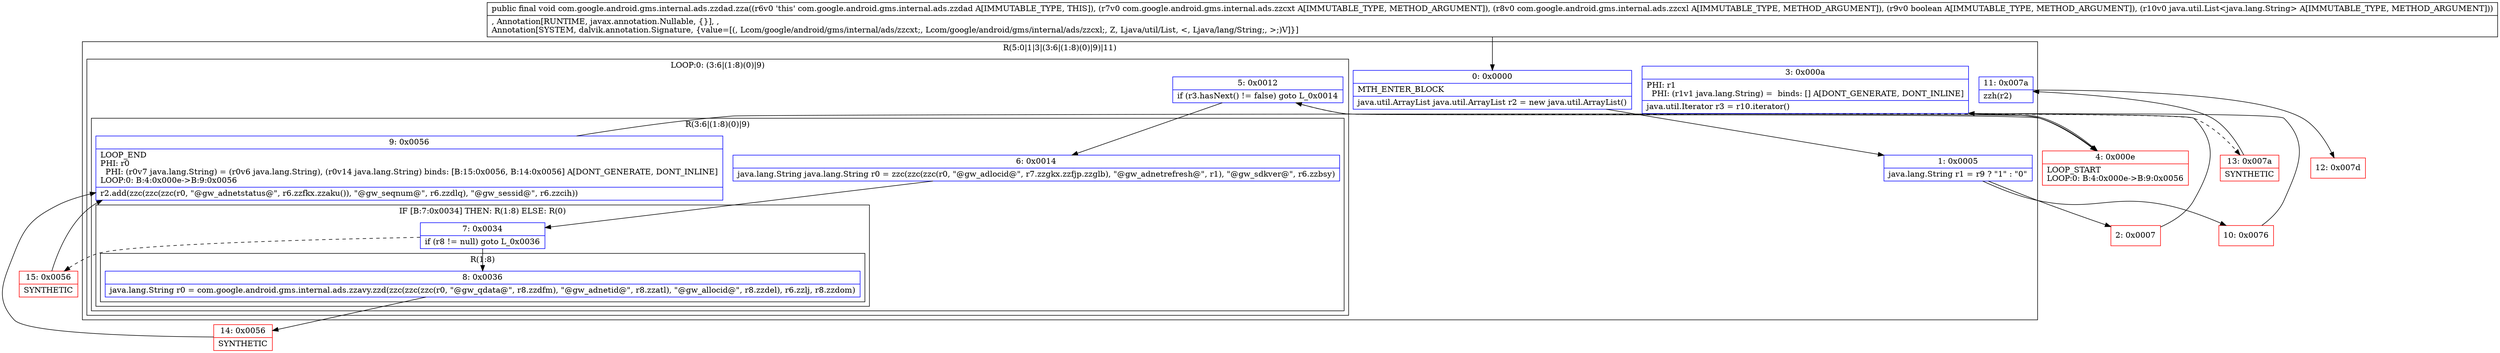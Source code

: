 digraph "CFG forcom.google.android.gms.internal.ads.zzdad.zza(Lcom\/google\/android\/gms\/internal\/ads\/zzcxt;Lcom\/google\/android\/gms\/internal\/ads\/zzcxl;ZLjava\/util\/List;)V" {
subgraph cluster_Region_186474038 {
label = "R(5:0|1|3|(3:6|(1:8)(0)|9)|11)";
node [shape=record,color=blue];
Node_0 [shape=record,label="{0\:\ 0x0000|MTH_ENTER_BLOCK\l|java.util.ArrayList java.util.ArrayList r2 = new java.util.ArrayList()\l}"];
Node_1 [shape=record,label="{1\:\ 0x0005|java.lang.String r1 = r9 ? \"1\" : \"0\"\l}"];
Node_3 [shape=record,label="{3\:\ 0x000a|PHI: r1 \l  PHI: (r1v1 java.lang.String) =  binds: [] A[DONT_GENERATE, DONT_INLINE]\l|java.util.Iterator r3 = r10.iterator()\l}"];
subgraph cluster_LoopRegion_1618464392 {
label = "LOOP:0: (3:6|(1:8)(0)|9)";
node [shape=record,color=blue];
Node_5 [shape=record,label="{5\:\ 0x0012|if (r3.hasNext() != false) goto L_0x0014\l}"];
subgraph cluster_Region_8624132 {
label = "R(3:6|(1:8)(0)|9)";
node [shape=record,color=blue];
Node_6 [shape=record,label="{6\:\ 0x0014|java.lang.String java.lang.String r0 = zzc(zzc(zzc(r0, \"@gw_adlocid@\", r7.zzgkx.zzfjp.zzglb), \"@gw_adnetrefresh@\", r1), \"@gw_sdkver@\", r6.zzbsy)\l}"];
subgraph cluster_IfRegion_188549743 {
label = "IF [B:7:0x0034] THEN: R(1:8) ELSE: R(0)";
node [shape=record,color=blue];
Node_7 [shape=record,label="{7\:\ 0x0034|if (r8 != null) goto L_0x0036\l}"];
subgraph cluster_Region_968195490 {
label = "R(1:8)";
node [shape=record,color=blue];
Node_8 [shape=record,label="{8\:\ 0x0036|java.lang.String r0 = com.google.android.gms.internal.ads.zzavy.zzd(zzc(zzc(zzc(r0, \"@gw_qdata@\", r8.zzdfm), \"@gw_adnetid@\", r8.zzatl), \"@gw_allocid@\", r8.zzdel), r6.zzlj, r8.zzdom)\l}"];
}
subgraph cluster_Region_1648095980 {
label = "R(0)";
node [shape=record,color=blue];
}
}
Node_9 [shape=record,label="{9\:\ 0x0056|LOOP_END\lPHI: r0 \l  PHI: (r0v7 java.lang.String) = (r0v6 java.lang.String), (r0v14 java.lang.String) binds: [B:15:0x0056, B:14:0x0056] A[DONT_GENERATE, DONT_INLINE]\lLOOP:0: B:4:0x000e\-\>B:9:0x0056\l|r2.add(zzc(zzc(zzc(r0, \"@gw_adnetstatus@\", r6.zzfkx.zzaku()), \"@gw_seqnum@\", r6.zzdlq), \"@gw_sessid@\", r6.zzcih))\l}"];
}
}
Node_11 [shape=record,label="{11\:\ 0x007a|zzh(r2)\l}"];
}
Node_2 [shape=record,color=red,label="{2\:\ 0x0007}"];
Node_4 [shape=record,color=red,label="{4\:\ 0x000e|LOOP_START\lLOOP:0: B:4:0x000e\-\>B:9:0x0056\l}"];
Node_10 [shape=record,color=red,label="{10\:\ 0x0076}"];
Node_12 [shape=record,color=red,label="{12\:\ 0x007d}"];
Node_13 [shape=record,color=red,label="{13\:\ 0x007a|SYNTHETIC\l}"];
Node_14 [shape=record,color=red,label="{14\:\ 0x0056|SYNTHETIC\l}"];
Node_15 [shape=record,color=red,label="{15\:\ 0x0056|SYNTHETIC\l}"];
MethodNode[shape=record,label="{public final void com.google.android.gms.internal.ads.zzdad.zza((r6v0 'this' com.google.android.gms.internal.ads.zzdad A[IMMUTABLE_TYPE, THIS]), (r7v0 com.google.android.gms.internal.ads.zzcxt A[IMMUTABLE_TYPE, METHOD_ARGUMENT]), (r8v0 com.google.android.gms.internal.ads.zzcxl A[IMMUTABLE_TYPE, METHOD_ARGUMENT]), (r9v0 boolean A[IMMUTABLE_TYPE, METHOD_ARGUMENT]), (r10v0 java.util.List\<java.lang.String\> A[IMMUTABLE_TYPE, METHOD_ARGUMENT]))  | , Annotation[RUNTIME, javax.annotation.Nullable, \{\}], , \lAnnotation[SYSTEM, dalvik.annotation.Signature, \{value=[(, Lcom\/google\/android\/gms\/internal\/ads\/zzcxt;, Lcom\/google\/android\/gms\/internal\/ads\/zzcxl;, Z, Ljava\/util\/List, \<, Ljava\/lang\/String;, \>;)V]\}]\l}"];
MethodNode -> Node_0;
Node_0 -> Node_1;
Node_1 -> Node_2;
Node_1 -> Node_10;
Node_3 -> Node_4;
Node_5 -> Node_6;
Node_5 -> Node_13[style=dashed];
Node_6 -> Node_7;
Node_7 -> Node_8;
Node_7 -> Node_15[style=dashed];
Node_8 -> Node_14;
Node_9 -> Node_4;
Node_11 -> Node_12;
Node_2 -> Node_3;
Node_4 -> Node_5;
Node_10 -> Node_3;
Node_13 -> Node_11;
Node_14 -> Node_9;
Node_15 -> Node_9;
}


